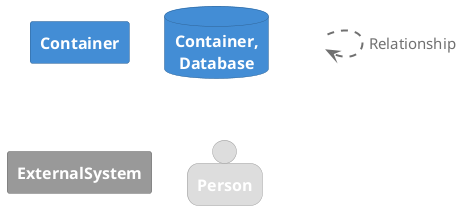 @startuml
set separator none

skinparam {
  shadowing false
  arrowFontSize 15
  defaultTextAlignment center
  wrapWidth 100
  maxMessageSize 100
}
hide stereotype

skinparam rectangle<<_transparent>> {
  BorderColor transparent
  BackgroundColor transparent
  FontColor transparent
}

skinparam rectangle<<1>> {
  BackgroundColor #438dd5
  FontColor #ffffff
  BorderColor #2e6295
}
rectangle "==Container" <<1>>

skinparam database<<2>> {
  BackgroundColor #438dd5
  FontColor #ffffff
  BorderColor #2e6295
}
database "==Container, Database" <<2>>

skinparam rectangle<<3>> {
  BackgroundColor #999999
  FontColor #ffffff
  BorderColor #6b6b6b
}
rectangle "==ExternalSystem" <<3>>

skinparam person<<4>> {
  BackgroundColor #dddddd
  FontColor #ffffff
  BorderColor #9a9a9a
}
person "==Person" <<4>>

rectangle "." <<_transparent>> as 5
5 .[#707070,thickness=2].> 5 : "<color:#707070>Relationship"


@enduml